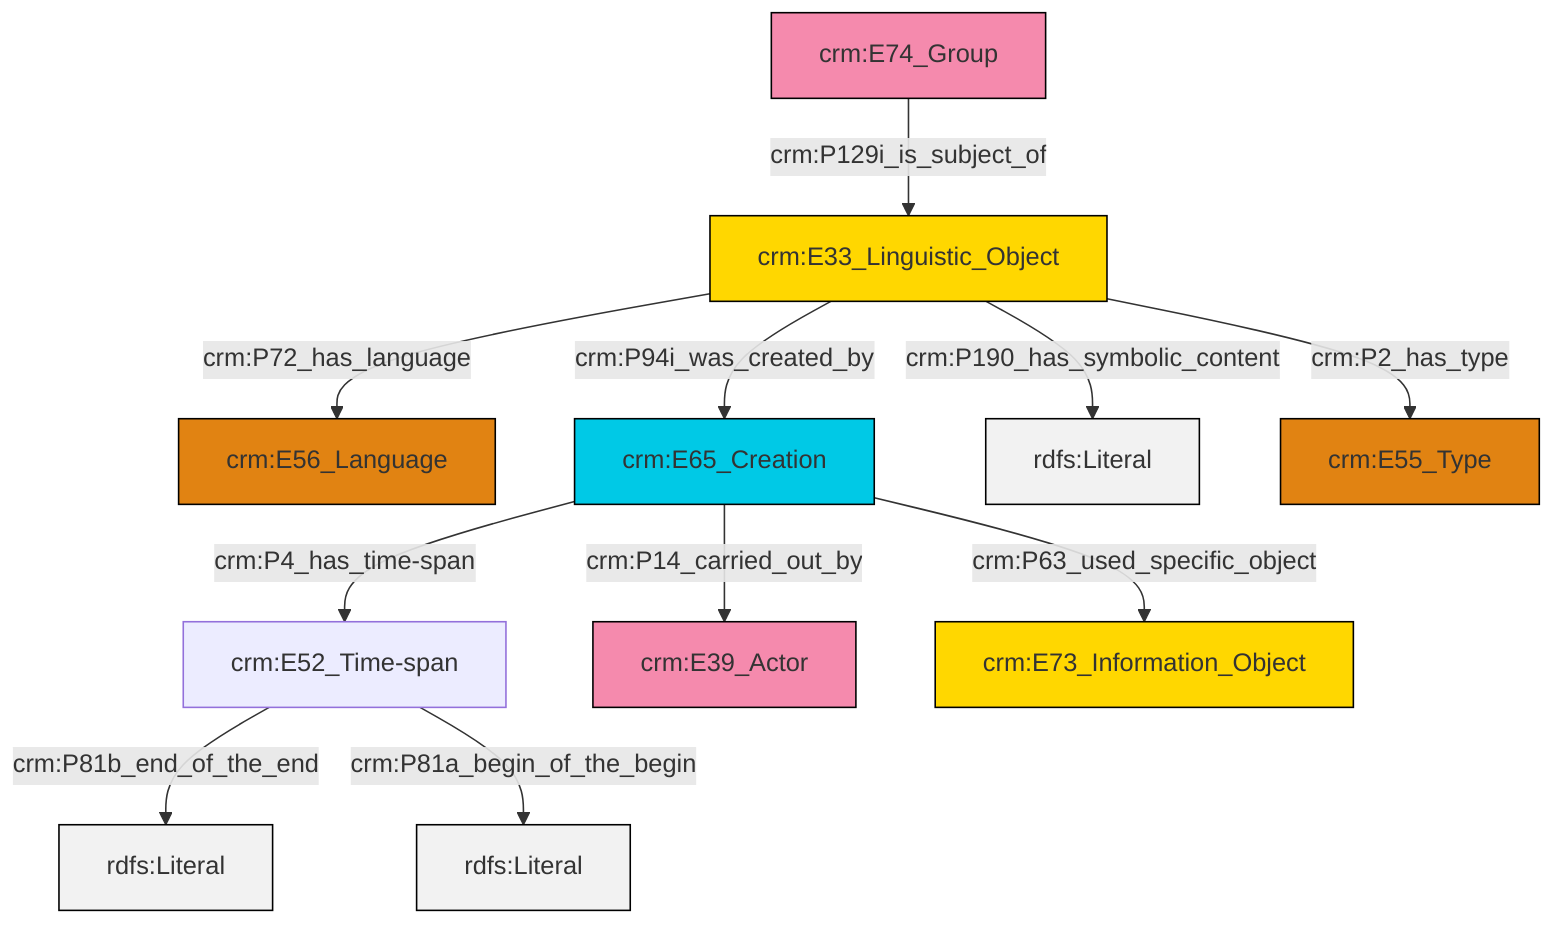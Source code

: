 graph TD
classDef Literal fill:#f2f2f2,stroke:#000000;
classDef CRM_Entity fill:#FFFFFF,stroke:#000000;
classDef Temporal_Entity fill:#00C9E6, stroke:#000000;
classDef Type fill:#E18312, stroke:#000000;
classDef Time-Span fill:#2C9C91, stroke:#000000;
classDef Appellation fill:#FFEB7F, stroke:#000000;
classDef Place fill:#008836, stroke:#000000;
classDef Persistent_Item fill:#B266B2, stroke:#000000;
classDef Conceptual_Object fill:#FFD700, stroke:#000000;
classDef Physical_Thing fill:#D2B48C, stroke:#000000;
classDef Actor fill:#f58aad, stroke:#000000;
classDef PC_Classes fill:#4ce600, stroke:#000000;
classDef Multi fill:#cccccc,stroke:#000000;

0["crm:E33_Linguistic_Object"]:::Conceptual_Object -->|crm:P72_has_language| 1["crm:E56_Language"]:::Type
2["crm:E65_Creation"]:::Temporal_Entity -->|crm:P4_has_time-span| 3["crm:E52_Time-span"]:::Default
0["crm:E33_Linguistic_Object"]:::Conceptual_Object -->|crm:P190_has_symbolic_content| 4[rdfs:Literal]:::Literal
3["crm:E52_Time-span"]:::Default -->|crm:P81b_end_of_the_end| 7[rdfs:Literal]:::Literal
0["crm:E33_Linguistic_Object"]:::Conceptual_Object -->|crm:P2_has_type| 8["crm:E55_Type"]:::Type
3["crm:E52_Time-span"]:::Default -->|crm:P81a_begin_of_the_begin| 11[rdfs:Literal]:::Literal
0["crm:E33_Linguistic_Object"]:::Conceptual_Object -->|crm:P94i_was_created_by| 2["crm:E65_Creation"]:::Temporal_Entity
16["crm:E74_Group"]:::Actor -->|crm:P129i_is_subject_of| 0["crm:E33_Linguistic_Object"]:::Conceptual_Object
2["crm:E65_Creation"]:::Temporal_Entity -->|crm:P63_used_specific_object| 9["crm:E73_Information_Object"]:::Conceptual_Object
2["crm:E65_Creation"]:::Temporal_Entity -->|crm:P14_carried_out_by| 5["crm:E39_Actor"]:::Actor